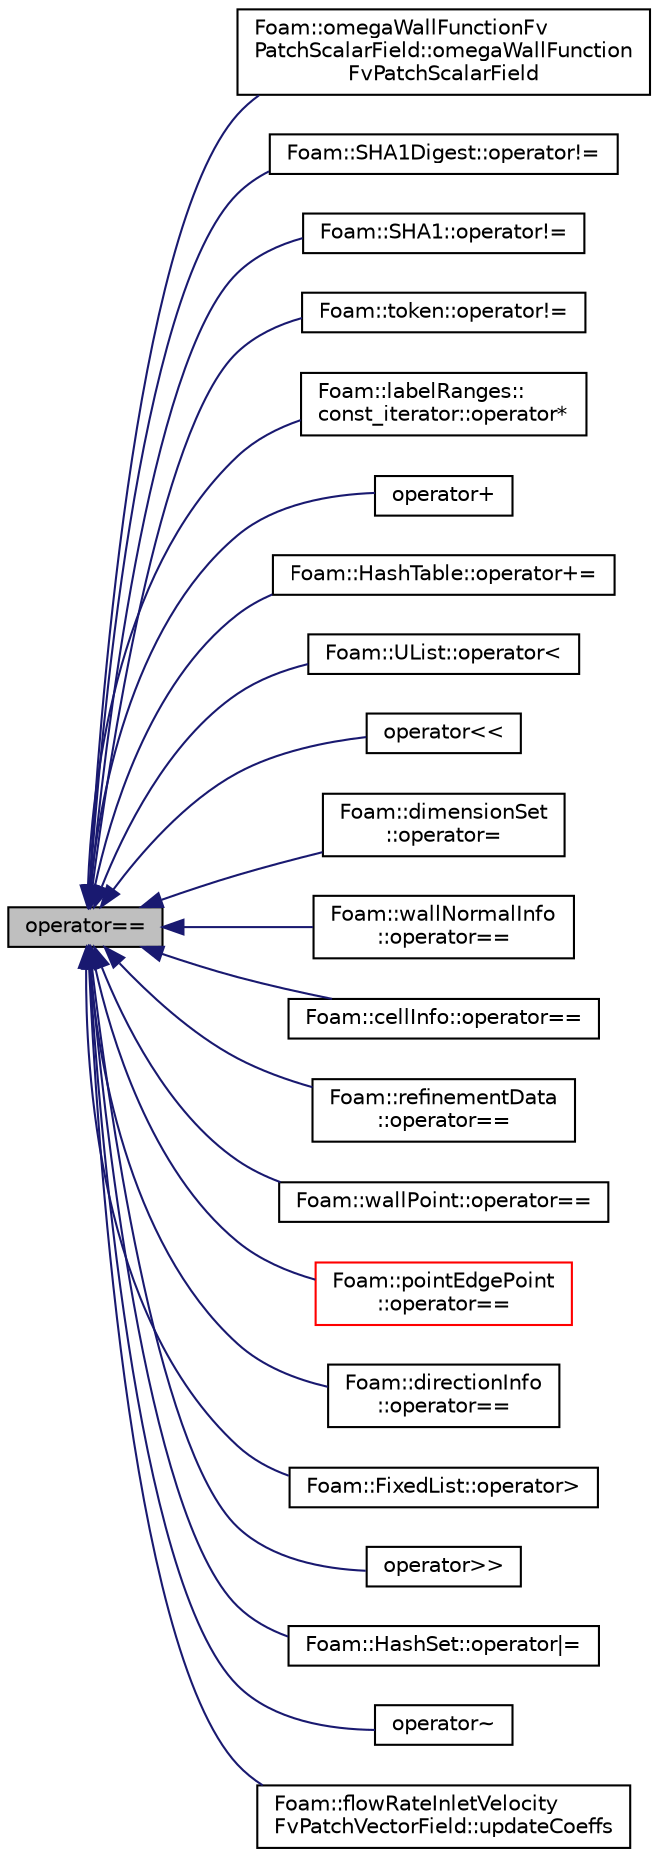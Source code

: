 digraph "operator=="
{
  bgcolor="transparent";
  edge [fontname="Helvetica",fontsize="10",labelfontname="Helvetica",labelfontsize="10"];
  node [fontname="Helvetica",fontsize="10",shape=record];
  rankdir="LR";
  Node1 [label="operator==",height=0.2,width=0.4,color="black", fillcolor="grey75", style="filled" fontcolor="black"];
  Node1 -> Node2 [dir="back",color="midnightblue",fontsize="10",style="solid",fontname="Helvetica"];
  Node2 [label="Foam::omegaWallFunctionFv\lPatchScalarField::omegaWallFunction\lFvPatchScalarField",height=0.2,width=0.4,color="black",URL="$classFoam_1_1omegaWallFunctionFvPatchScalarField.html#abe425c0ba24a6e3b91a53f2b36efbf16",tooltip="Construct as copy. "];
  Node1 -> Node3 [dir="back",color="midnightblue",fontsize="10",style="solid",fontname="Helvetica"];
  Node3 [label="Foam::SHA1Digest::operator!=",height=0.2,width=0.4,color="black",URL="$classFoam_1_1SHA1Digest.html#a2a28876a170dfce22386169a5680570f",tooltip="Inequality operator. "];
  Node1 -> Node4 [dir="back",color="midnightblue",fontsize="10",style="solid",fontname="Helvetica"];
  Node4 [label="Foam::SHA1::operator!=",height=0.2,width=0.4,color="black",URL="$classFoam_1_1SHA1.html#af12b4f3cace0b0e72066415100b854df",tooltip="Inequality operator, compare digest. "];
  Node1 -> Node5 [dir="back",color="midnightblue",fontsize="10",style="solid",fontname="Helvetica"];
  Node5 [label="Foam::token::operator!=",height=0.2,width=0.4,color="black",URL="$classFoam_1_1token.html#aa1ee14748d662fcff6dffad76f3ab77b"];
  Node1 -> Node6 [dir="back",color="midnightblue",fontsize="10",style="solid",fontname="Helvetica"];
  Node6 [label="Foam::labelRanges::\lconst_iterator::operator*",height=0.2,width=0.4,color="black",URL="$classFoam_1_1labelRanges_1_1const__iterator.html#a79200efa656667784186e2cb03278402",tooltip="Return the current label. "];
  Node1 -> Node7 [dir="back",color="midnightblue",fontsize="10",style="solid",fontname="Helvetica"];
  Node7 [label="operator+",height=0.2,width=0.4,color="black",URL="$namespaceFoam.html#af4aa948c49789548c539cf09d8529fe8"];
  Node1 -> Node8 [dir="back",color="midnightblue",fontsize="10",style="solid",fontname="Helvetica"];
  Node8 [label="Foam::HashTable::operator+=",height=0.2,width=0.4,color="black",URL="$classFoam_1_1HashTable.html#acb1f4c974b038a7a9c75f72dea997580",tooltip="Add entries into this HashTable. "];
  Node1 -> Node9 [dir="back",color="midnightblue",fontsize="10",style="solid",fontname="Helvetica"];
  Node9 [label="Foam::UList::operator\<",height=0.2,width=0.4,color="black",URL="$classFoam_1_1UList.html#aa9aeddd151dd464fd81626bb991d3f58",tooltip="Compare two ULists lexicographically. Takes linear time. "];
  Node1 -> Node10 [dir="back",color="midnightblue",fontsize="10",style="solid",fontname="Helvetica"];
  Node10 [label="operator\<\<",height=0.2,width=0.4,color="black",URL="$namespaceFoam.html#a164a0a83c9cbcbe0d4d649863bb91990"];
  Node1 -> Node11 [dir="back",color="midnightblue",fontsize="10",style="solid",fontname="Helvetica"];
  Node11 [label="Foam::dimensionSet\l::operator=",height=0.2,width=0.4,color="black",URL="$classFoam_1_1dimensionSet.html#a6c678eb81d8930d5453b80c6042295b2"];
  Node1 -> Node12 [dir="back",color="midnightblue",fontsize="10",style="solid",fontname="Helvetica"];
  Node12 [label="Foam::wallNormalInfo\l::operator==",height=0.2,width=0.4,color="black",URL="$classFoam_1_1wallNormalInfo.html#a395664bcb547a5568385bc31423cb252"];
  Node1 -> Node13 [dir="back",color="midnightblue",fontsize="10",style="solid",fontname="Helvetica"];
  Node13 [label="Foam::cellInfo::operator==",height=0.2,width=0.4,color="black",URL="$classFoam_1_1cellInfo.html#a7dcb2d98c4fea91a5e3579745794b115"];
  Node1 -> Node14 [dir="back",color="midnightblue",fontsize="10",style="solid",fontname="Helvetica"];
  Node14 [label="Foam::refinementData\l::operator==",height=0.2,width=0.4,color="black",URL="$classFoam_1_1refinementData.html#abbc05d850d5cf78cdb64a301cfce4c2a"];
  Node1 -> Node15 [dir="back",color="midnightblue",fontsize="10",style="solid",fontname="Helvetica"];
  Node15 [label="Foam::wallPoint::operator==",height=0.2,width=0.4,color="black",URL="$classFoam_1_1wallPoint.html#a258fc32018528988cd7aa7671c18bca2"];
  Node1 -> Node16 [dir="back",color="midnightblue",fontsize="10",style="solid",fontname="Helvetica"];
  Node16 [label="Foam::pointEdgePoint\l::operator==",height=0.2,width=0.4,color="red",URL="$classFoam_1_1pointEdgePoint.html#a3e92221d8babf4fae8fba6f3de844567"];
  Node1 -> Node17 [dir="back",color="midnightblue",fontsize="10",style="solid",fontname="Helvetica"];
  Node17 [label="Foam::directionInfo\l::operator==",height=0.2,width=0.4,color="black",URL="$classFoam_1_1directionInfo.html#a72104f363d2bdad1f4eccb7a8ba4d0f3"];
  Node1 -> Node18 [dir="back",color="midnightblue",fontsize="10",style="solid",fontname="Helvetica"];
  Node18 [label="Foam::FixedList::operator\>",height=0.2,width=0.4,color="black",URL="$classFoam_1_1FixedList.html#ad54d7ff95f5fc7689810efdfcc17d806",tooltip="Compare two FixedLists lexicographically. Takes linear time. "];
  Node1 -> Node19 [dir="back",color="midnightblue",fontsize="10",style="solid",fontname="Helvetica"];
  Node19 [label="operator\>\>",height=0.2,width=0.4,color="black",URL="$namespaceFoam.html#a08df3364014c1763a03659ce9986efeb"];
  Node1 -> Node20 [dir="back",color="midnightblue",fontsize="10",style="solid",fontname="Helvetica"];
  Node20 [label="Foam::HashSet::operator\|=",height=0.2,width=0.4,color="black",URL="$classFoam_1_1HashSet.html#a4cac5b91497039d31fe132930110b838",tooltip="Add entries to this HashSet. "];
  Node1 -> Node21 [dir="back",color="midnightblue",fontsize="10",style="solid",fontname="Helvetica"];
  Node21 [label="operator~",height=0.2,width=0.4,color="black",URL="$namespaceFoam.html#a57f5875e6a075efdca1b874d69217fba",tooltip="Complex conjugate. "];
  Node1 -> Node22 [dir="back",color="midnightblue",fontsize="10",style="solid",fontname="Helvetica"];
  Node22 [label="Foam::flowRateInletVelocity\lFvPatchVectorField::updateCoeffs",height=0.2,width=0.4,color="black",URL="$classFoam_1_1flowRateInletVelocityFvPatchVectorField.html#a7e24eafac629d3733181cd942d4c902f",tooltip="Update the coefficients associated with the patch field. "];
}
